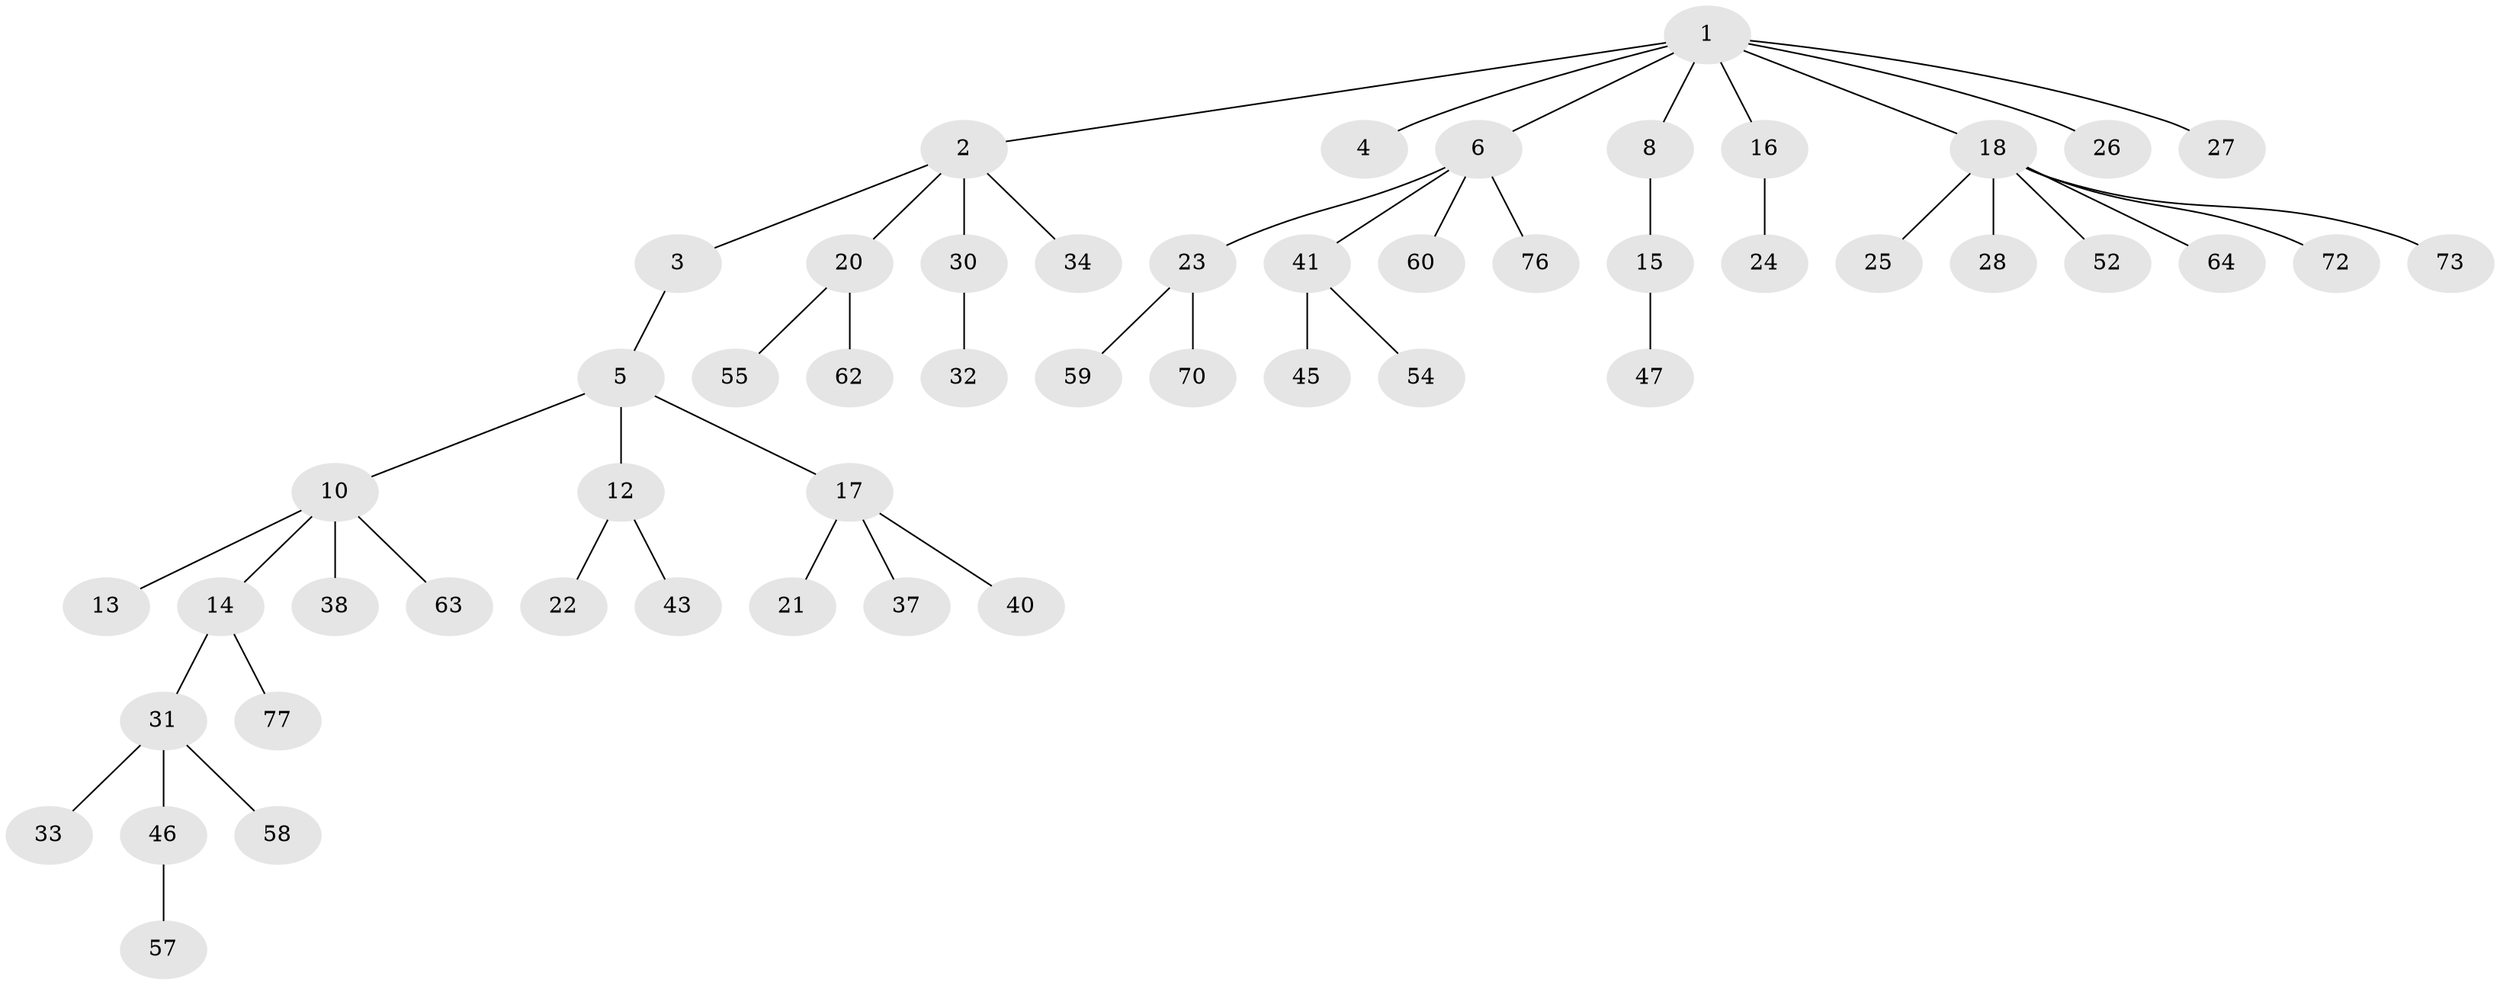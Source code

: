 // Generated by graph-tools (version 1.1) at 2025/24/03/03/25 07:24:05]
// undirected, 52 vertices, 51 edges
graph export_dot {
graph [start="1"]
  node [color=gray90,style=filled];
  1 [super="+9"];
  2 [super="+7"];
  3;
  4;
  5;
  6 [super="+11"];
  8;
  10 [super="+75"];
  12 [super="+35"];
  13;
  14 [super="+68"];
  15 [super="+61"];
  16;
  17 [super="+19"];
  18 [super="+39"];
  20 [super="+49"];
  21;
  22 [super="+67"];
  23 [super="+56"];
  24 [super="+29"];
  25 [super="+36"];
  26;
  27 [super="+53"];
  28 [super="+65"];
  30 [super="+71"];
  31 [super="+51"];
  32;
  33 [super="+42"];
  34;
  37;
  38;
  40;
  41 [super="+44"];
  43;
  45 [super="+69"];
  46 [super="+50"];
  47 [super="+48"];
  52;
  54;
  55;
  57;
  58;
  59;
  60;
  62 [super="+74"];
  63 [super="+66"];
  64;
  70;
  72;
  73;
  76;
  77;
  1 -- 2;
  1 -- 4;
  1 -- 6;
  1 -- 8;
  1 -- 26;
  1 -- 27;
  1 -- 16;
  1 -- 18;
  2 -- 3;
  2 -- 30;
  2 -- 34;
  2 -- 20;
  3 -- 5;
  5 -- 10;
  5 -- 12;
  5 -- 17;
  6 -- 23;
  6 -- 41;
  6 -- 60;
  6 -- 76;
  8 -- 15;
  10 -- 13;
  10 -- 14;
  10 -- 38;
  10 -- 63;
  12 -- 22;
  12 -- 43;
  14 -- 31;
  14 -- 77;
  15 -- 47;
  16 -- 24;
  17 -- 21;
  17 -- 37;
  17 -- 40;
  18 -- 25;
  18 -- 28;
  18 -- 52;
  18 -- 64;
  18 -- 73;
  18 -- 72;
  20 -- 62;
  20 -- 55;
  23 -- 59;
  23 -- 70;
  30 -- 32;
  31 -- 33;
  31 -- 46;
  31 -- 58;
  41 -- 45;
  41 -- 54;
  46 -- 57;
}
